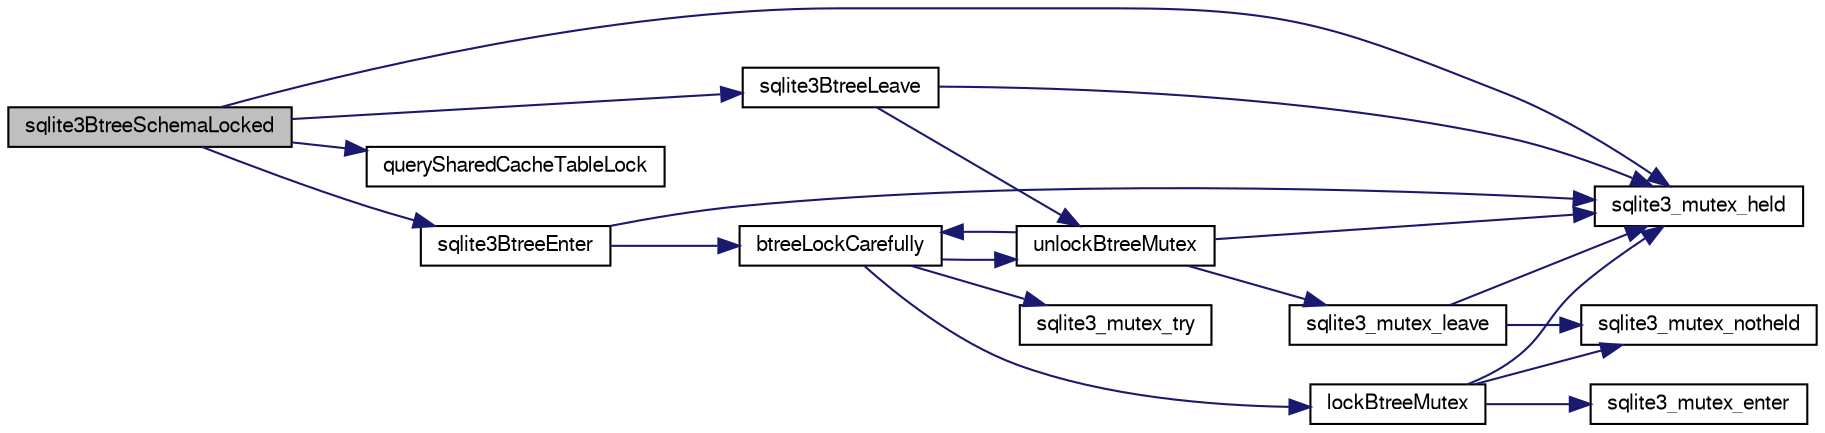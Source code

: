 digraph "sqlite3BtreeSchemaLocked"
{
  edge [fontname="FreeSans",fontsize="10",labelfontname="FreeSans",labelfontsize="10"];
  node [fontname="FreeSans",fontsize="10",shape=record];
  rankdir="LR";
  Node465155 [label="sqlite3BtreeSchemaLocked",height=0.2,width=0.4,color="black", fillcolor="grey75", style="filled", fontcolor="black"];
  Node465155 -> Node465156 [color="midnightblue",fontsize="10",style="solid",fontname="FreeSans"];
  Node465156 [label="sqlite3_mutex_held",height=0.2,width=0.4,color="black", fillcolor="white", style="filled",URL="$sqlite3_8c.html#acf77da68932b6bc163c5e68547ecc3e7"];
  Node465155 -> Node465157 [color="midnightblue",fontsize="10",style="solid",fontname="FreeSans"];
  Node465157 [label="sqlite3BtreeEnter",height=0.2,width=0.4,color="black", fillcolor="white", style="filled",URL="$sqlite3_8c.html#afa05d700ca373993fe6b0525b867feff"];
  Node465157 -> Node465156 [color="midnightblue",fontsize="10",style="solid",fontname="FreeSans"];
  Node465157 -> Node465158 [color="midnightblue",fontsize="10",style="solid",fontname="FreeSans"];
  Node465158 [label="btreeLockCarefully",height=0.2,width=0.4,color="black", fillcolor="white", style="filled",URL="$sqlite3_8c.html#a796746b1c1e4d6926960636bd74c79d7"];
  Node465158 -> Node465159 [color="midnightblue",fontsize="10",style="solid",fontname="FreeSans"];
  Node465159 [label="sqlite3_mutex_try",height=0.2,width=0.4,color="black", fillcolor="white", style="filled",URL="$sqlite3_8c.html#a196f84b09bdfda96ae5ae23189be1ec8"];
  Node465158 -> Node465160 [color="midnightblue",fontsize="10",style="solid",fontname="FreeSans"];
  Node465160 [label="unlockBtreeMutex",height=0.2,width=0.4,color="black", fillcolor="white", style="filled",URL="$sqlite3_8c.html#a29bc7d1c753dfa2af9fb296b7dc19a4a"];
  Node465160 -> Node465156 [color="midnightblue",fontsize="10",style="solid",fontname="FreeSans"];
  Node465160 -> Node465161 [color="midnightblue",fontsize="10",style="solid",fontname="FreeSans"];
  Node465161 [label="sqlite3_mutex_leave",height=0.2,width=0.4,color="black", fillcolor="white", style="filled",URL="$sqlite3_8c.html#a5838d235601dbd3c1fa993555c6bcc93"];
  Node465161 -> Node465156 [color="midnightblue",fontsize="10",style="solid",fontname="FreeSans"];
  Node465161 -> Node465162 [color="midnightblue",fontsize="10",style="solid",fontname="FreeSans"];
  Node465162 [label="sqlite3_mutex_notheld",height=0.2,width=0.4,color="black", fillcolor="white", style="filled",URL="$sqlite3_8c.html#a83967c837c1c000d3b5adcfaa688f5dc"];
  Node465160 -> Node465158 [color="midnightblue",fontsize="10",style="solid",fontname="FreeSans"];
  Node465158 -> Node465163 [color="midnightblue",fontsize="10",style="solid",fontname="FreeSans"];
  Node465163 [label="lockBtreeMutex",height=0.2,width=0.4,color="black", fillcolor="white", style="filled",URL="$sqlite3_8c.html#ab1714bc62ac8a451c7b17bc53053ca53"];
  Node465163 -> Node465162 [color="midnightblue",fontsize="10",style="solid",fontname="FreeSans"];
  Node465163 -> Node465156 [color="midnightblue",fontsize="10",style="solid",fontname="FreeSans"];
  Node465163 -> Node465164 [color="midnightblue",fontsize="10",style="solid",fontname="FreeSans"];
  Node465164 [label="sqlite3_mutex_enter",height=0.2,width=0.4,color="black", fillcolor="white", style="filled",URL="$sqlite3_8c.html#a1c12cde690bd89f104de5cbad12a6bf5"];
  Node465155 -> Node465165 [color="midnightblue",fontsize="10",style="solid",fontname="FreeSans"];
  Node465165 [label="querySharedCacheTableLock",height=0.2,width=0.4,color="black", fillcolor="white", style="filled",URL="$sqlite3_8c.html#a248343a0d79235a90b955d801713d243"];
  Node465155 -> Node465166 [color="midnightblue",fontsize="10",style="solid",fontname="FreeSans"];
  Node465166 [label="sqlite3BtreeLeave",height=0.2,width=0.4,color="black", fillcolor="white", style="filled",URL="$sqlite3_8c.html#a460e4f89d1aeef4b4d334cfe8165da89"];
  Node465166 -> Node465160 [color="midnightblue",fontsize="10",style="solid",fontname="FreeSans"];
  Node465166 -> Node465156 [color="midnightblue",fontsize="10",style="solid",fontname="FreeSans"];
}

